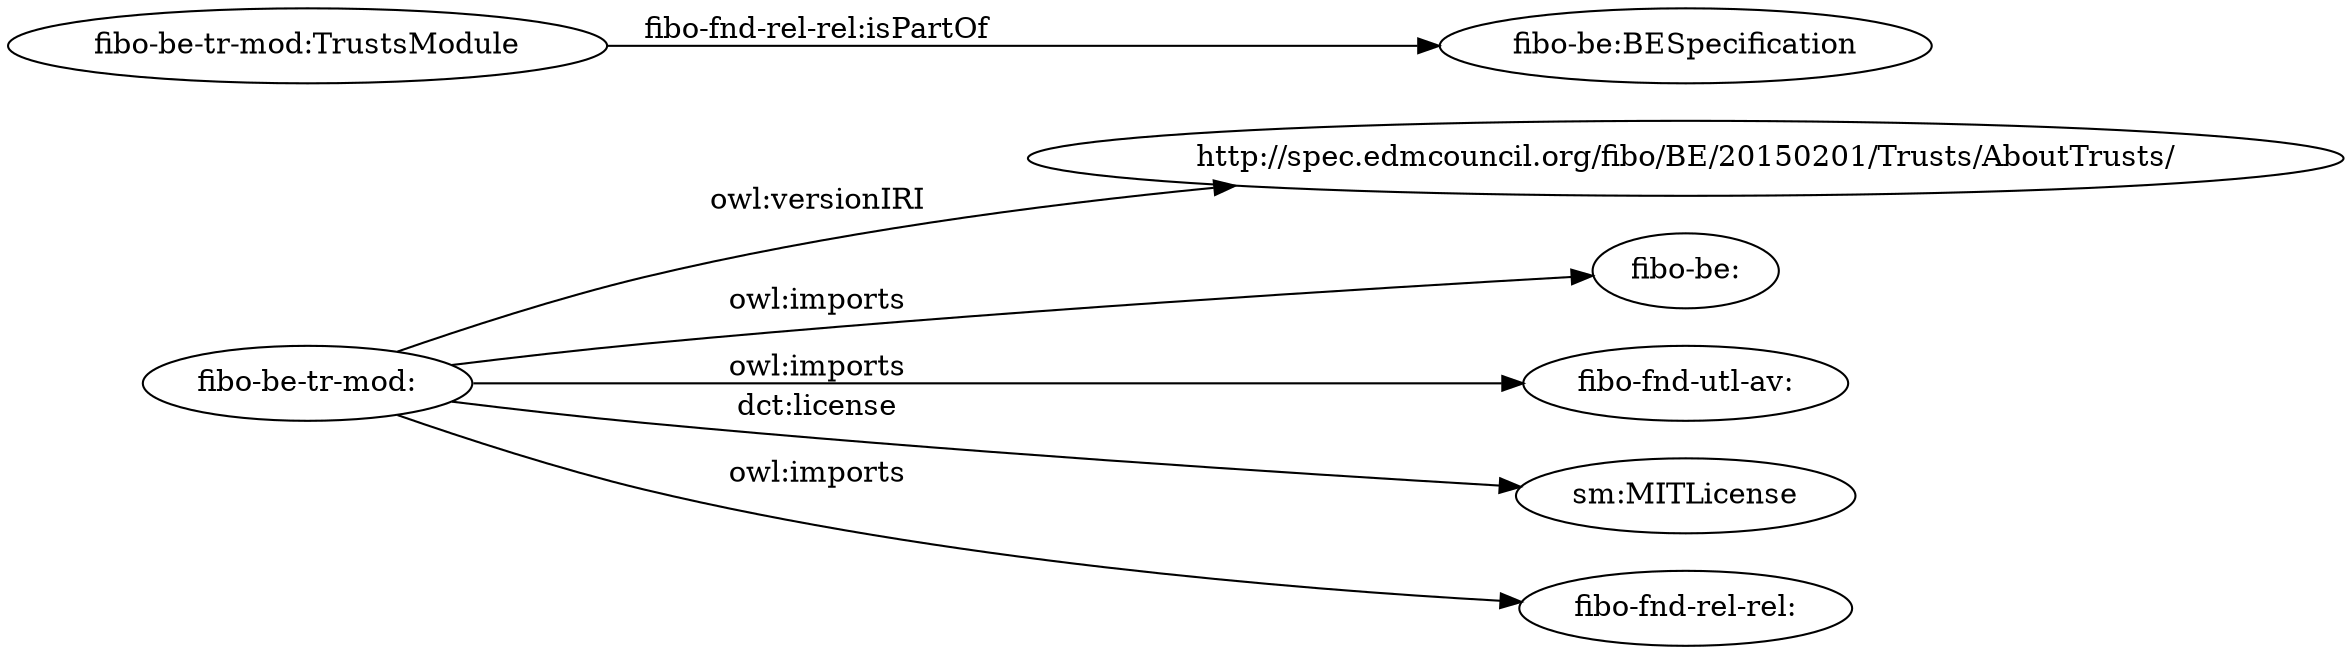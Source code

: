 digraph ar2dtool_diagram { 
rankdir=LR;
size="1501"
	"fibo-be-tr-mod:" -> "http://spec.edmcouncil.org/fibo/BE/20150201/Trusts/AboutTrusts/" [ label = "owl:versionIRI" ];
	"fibo-be-tr-mod:" -> "fibo-be:" [ label = "owl:imports" ];
	"fibo-be-tr-mod:" -> "fibo-fnd-utl-av:" [ label = "owl:imports" ];
	"fibo-be-tr-mod:" -> "sm:MITLicense" [ label = "dct:license" ];
	"fibo-be-tr-mod:" -> "fibo-fnd-rel-rel:" [ label = "owl:imports" ];
	"fibo-be-tr-mod:TrustsModule" -> "fibo-be:BESpecification" [ label = "fibo-fnd-rel-rel:isPartOf" ];

}
